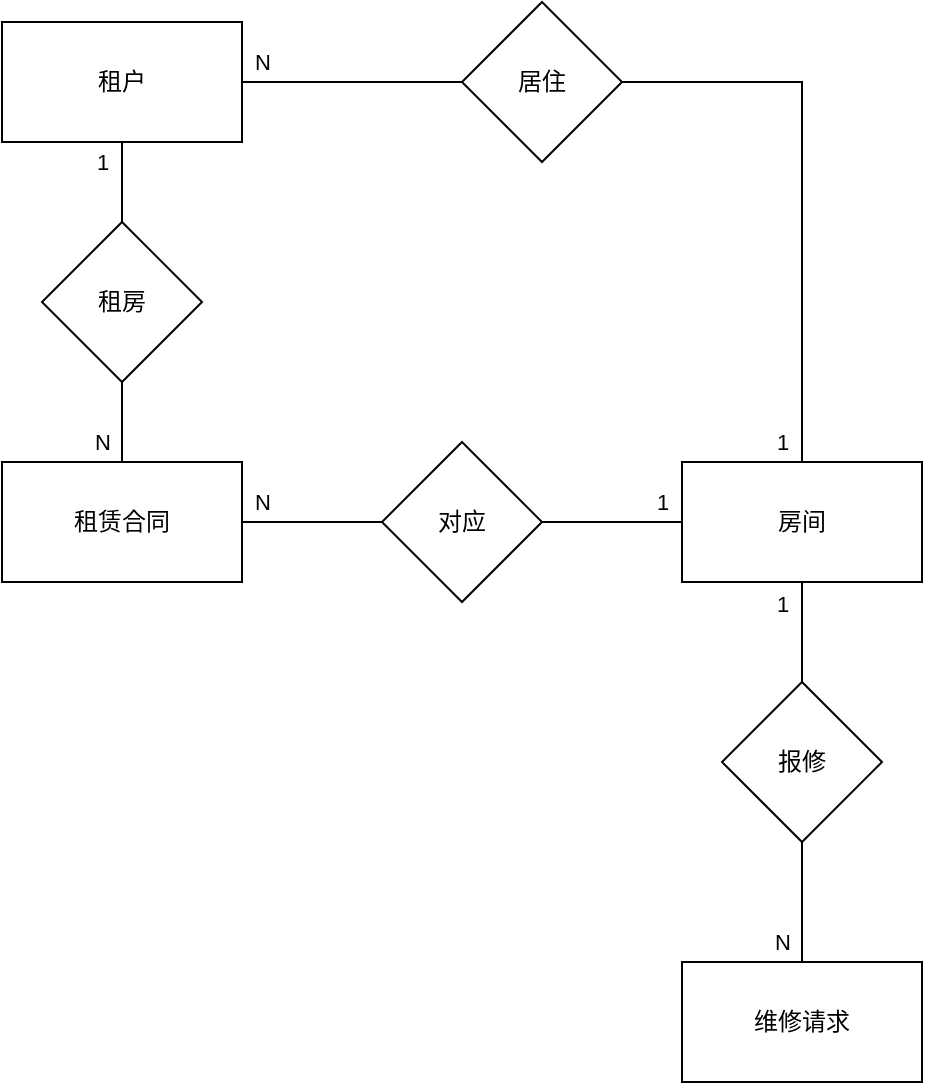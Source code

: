 <mxfile version="24.7.16">
  <diagram name="第 1 页" id="6EoqMSFkadLcJXP7Qp1h">
    <mxGraphModel dx="1390" dy="831" grid="1" gridSize="10" guides="1" tooltips="1" connect="1" arrows="1" fold="1" page="1" pageScale="1" pageWidth="827" pageHeight="1169" math="0" shadow="0">
      <root>
        <mxCell id="0" />
        <mxCell id="1" parent="0" />
        <mxCell id="C024yS92l6YmT_0G1x69-1" value="房间" style="rounded=0;whiteSpace=wrap;html=1;" vertex="1" parent="1">
          <mxGeometry x="500" y="340" width="120" height="60" as="geometry" />
        </mxCell>
        <mxCell id="C024yS92l6YmT_0G1x69-38" style="edgeStyle=orthogonalEdgeStyle;rounded=0;orthogonalLoop=1;jettySize=auto;html=1;entryX=0;entryY=0.5;entryDx=0;entryDy=0;endArrow=none;endFill=0;" edge="1" parent="1" source="C024yS92l6YmT_0G1x69-2" target="C024yS92l6YmT_0G1x69-37">
          <mxGeometry relative="1" as="geometry" />
        </mxCell>
        <mxCell id="C024yS92l6YmT_0G1x69-41" value="N" style="edgeLabel;html=1;align=center;verticalAlign=middle;resizable=0;points=[];" vertex="1" connectable="0" parent="C024yS92l6YmT_0G1x69-38">
          <mxGeometry x="-0.6" y="2" relative="1" as="geometry">
            <mxPoint x="-12" y="-8" as="offset" />
          </mxGeometry>
        </mxCell>
        <mxCell id="C024yS92l6YmT_0G1x69-2" value="租户" style="rounded=0;whiteSpace=wrap;html=1;" vertex="1" parent="1">
          <mxGeometry x="160" y="120" width="120" height="60" as="geometry" />
        </mxCell>
        <mxCell id="C024yS92l6YmT_0G1x69-3" value="维修请求" style="rounded=0;whiteSpace=wrap;html=1;" vertex="1" parent="1">
          <mxGeometry x="500" y="590" width="120" height="60" as="geometry" />
        </mxCell>
        <mxCell id="C024yS92l6YmT_0G1x69-4" value="租赁合同" style="rounded=0;whiteSpace=wrap;html=1;" vertex="1" parent="1">
          <mxGeometry x="160" y="340" width="120" height="60" as="geometry" />
        </mxCell>
        <mxCell id="C024yS92l6YmT_0G1x69-5" value="租房" style="rhombus;whiteSpace=wrap;html=1;" vertex="1" parent="1">
          <mxGeometry x="180" y="220" width="80" height="80" as="geometry" />
        </mxCell>
        <mxCell id="C024yS92l6YmT_0G1x69-14" style="rounded=0;orthogonalLoop=1;jettySize=auto;html=1;entryX=0.5;entryY=0;entryDx=0;entryDy=0;endArrow=none;endFill=0;exitX=0.5;exitY=1;exitDx=0;exitDy=0;" edge="1" parent="1" source="C024yS92l6YmT_0G1x69-2" target="C024yS92l6YmT_0G1x69-5">
          <mxGeometry relative="1" as="geometry">
            <mxPoint x="330" y="50" as="sourcePoint" />
            <mxPoint x="330" y="160" as="targetPoint" />
          </mxGeometry>
        </mxCell>
        <mxCell id="C024yS92l6YmT_0G1x69-32" value="1" style="edgeLabel;html=1;align=center;verticalAlign=middle;resizable=0;points=[];" vertex="1" connectable="0" parent="C024yS92l6YmT_0G1x69-14">
          <mxGeometry x="0.05" y="2" relative="1" as="geometry">
            <mxPoint x="-12" y="-11" as="offset" />
          </mxGeometry>
        </mxCell>
        <mxCell id="C024yS92l6YmT_0G1x69-15" style="rounded=0;orthogonalLoop=1;jettySize=auto;html=1;entryX=0.5;entryY=0;entryDx=0;entryDy=0;endArrow=none;endFill=0;exitX=0.5;exitY=1;exitDx=0;exitDy=0;" edge="1" parent="1" source="C024yS92l6YmT_0G1x69-5" target="C024yS92l6YmT_0G1x69-4">
          <mxGeometry relative="1" as="geometry">
            <mxPoint x="230" y="190" as="sourcePoint" />
            <mxPoint x="230" y="230" as="targetPoint" />
          </mxGeometry>
        </mxCell>
        <mxCell id="C024yS92l6YmT_0G1x69-33" value="N" style="edgeLabel;html=1;align=center;verticalAlign=middle;resizable=0;points=[];" vertex="1" connectable="0" parent="C024yS92l6YmT_0G1x69-15">
          <mxGeometry x="-0.05" relative="1" as="geometry">
            <mxPoint x="-10" y="11" as="offset" />
          </mxGeometry>
        </mxCell>
        <mxCell id="C024yS92l6YmT_0G1x69-20" value="报修" style="rhombus;whiteSpace=wrap;html=1;" vertex="1" parent="1">
          <mxGeometry x="520" y="450" width="80" height="80" as="geometry" />
        </mxCell>
        <mxCell id="C024yS92l6YmT_0G1x69-21" style="rounded=0;orthogonalLoop=1;jettySize=auto;html=1;entryX=0.5;entryY=0;entryDx=0;entryDy=0;endArrow=none;endFill=0;exitX=0.5;exitY=1;exitDx=0;exitDy=0;" edge="1" parent="1" source="C024yS92l6YmT_0G1x69-1" target="C024yS92l6YmT_0G1x69-20">
          <mxGeometry relative="1" as="geometry">
            <mxPoint x="750" y="390" as="sourcePoint" />
            <mxPoint x="750" y="500" as="targetPoint" />
          </mxGeometry>
        </mxCell>
        <mxCell id="C024yS92l6YmT_0G1x69-34" value="1" style="edgeLabel;html=1;align=center;verticalAlign=middle;resizable=0;points=[];" vertex="1" connectable="0" parent="C024yS92l6YmT_0G1x69-21">
          <mxGeometry x="-0.025" y="1" relative="1" as="geometry">
            <mxPoint x="-11" y="-14" as="offset" />
          </mxGeometry>
        </mxCell>
        <mxCell id="C024yS92l6YmT_0G1x69-22" style="rounded=0;orthogonalLoop=1;jettySize=auto;html=1;entryX=0.5;entryY=0;entryDx=0;entryDy=0;endArrow=none;endFill=0;exitX=0.5;exitY=1;exitDx=0;exitDy=0;" edge="1" parent="1" source="C024yS92l6YmT_0G1x69-20" target="C024yS92l6YmT_0G1x69-3">
          <mxGeometry relative="1" as="geometry">
            <mxPoint x="570" y="380" as="sourcePoint" />
            <mxPoint x="570" y="510" as="targetPoint" />
          </mxGeometry>
        </mxCell>
        <mxCell id="C024yS92l6YmT_0G1x69-35" value="N" style="edgeLabel;html=1;align=center;verticalAlign=middle;resizable=0;points=[];" vertex="1" connectable="0" parent="C024yS92l6YmT_0G1x69-22">
          <mxGeometry x="-0.05" y="3" relative="1" as="geometry">
            <mxPoint x="-13" y="21" as="offset" />
          </mxGeometry>
        </mxCell>
        <mxCell id="C024yS92l6YmT_0G1x69-24" value="对应" style="rhombus;whiteSpace=wrap;html=1;" vertex="1" parent="1">
          <mxGeometry x="350" y="330" width="80" height="80" as="geometry" />
        </mxCell>
        <mxCell id="C024yS92l6YmT_0G1x69-25" style="rounded=0;orthogonalLoop=1;jettySize=auto;html=1;entryX=0;entryY=0.5;entryDx=0;entryDy=0;endArrow=none;endFill=0;exitX=1;exitY=0.5;exitDx=0;exitDy=0;" edge="1" parent="1" source="C024yS92l6YmT_0G1x69-24" target="C024yS92l6YmT_0G1x69-1">
          <mxGeometry relative="1" as="geometry">
            <mxPoint x="570" y="410" as="sourcePoint" />
            <mxPoint x="570" y="490" as="targetPoint" />
          </mxGeometry>
        </mxCell>
        <mxCell id="C024yS92l6YmT_0G1x69-30" value="1" style="edgeLabel;html=1;align=center;verticalAlign=middle;resizable=0;points=[];" vertex="1" connectable="0" parent="C024yS92l6YmT_0G1x69-25">
          <mxGeometry x="-0.057" relative="1" as="geometry">
            <mxPoint x="27" y="-10" as="offset" />
          </mxGeometry>
        </mxCell>
        <mxCell id="C024yS92l6YmT_0G1x69-26" style="rounded=0;orthogonalLoop=1;jettySize=auto;html=1;entryX=0;entryY=0.5;entryDx=0;entryDy=0;endArrow=none;endFill=0;exitX=1;exitY=0.5;exitDx=0;exitDy=0;" edge="1" parent="1" source="C024yS92l6YmT_0G1x69-4" target="C024yS92l6YmT_0G1x69-24">
          <mxGeometry relative="1" as="geometry">
            <mxPoint x="440" y="380" as="sourcePoint" />
            <mxPoint x="510" y="380" as="targetPoint" />
          </mxGeometry>
        </mxCell>
        <mxCell id="C024yS92l6YmT_0G1x69-31" value="N" style="edgeLabel;html=1;align=center;verticalAlign=middle;resizable=0;points=[];" vertex="1" connectable="0" parent="C024yS92l6YmT_0G1x69-26">
          <mxGeometry x="-0.057" relative="1" as="geometry">
            <mxPoint x="-23" y="-10" as="offset" />
          </mxGeometry>
        </mxCell>
        <mxCell id="C024yS92l6YmT_0G1x69-39" style="edgeStyle=orthogonalEdgeStyle;rounded=0;orthogonalLoop=1;jettySize=auto;html=1;entryX=0.5;entryY=0;entryDx=0;entryDy=0;endArrow=none;endFill=0;" edge="1" parent="1" source="C024yS92l6YmT_0G1x69-37" target="C024yS92l6YmT_0G1x69-1">
          <mxGeometry relative="1" as="geometry" />
        </mxCell>
        <mxCell id="C024yS92l6YmT_0G1x69-40" value="&lt;div&gt;1&lt;/div&gt;" style="edgeLabel;html=1;align=center;verticalAlign=middle;resizable=0;points=[];" vertex="1" connectable="0" parent="C024yS92l6YmT_0G1x69-39">
          <mxGeometry x="-0.014" y="1" relative="1" as="geometry">
            <mxPoint x="-11" y="132" as="offset" />
          </mxGeometry>
        </mxCell>
        <mxCell id="C024yS92l6YmT_0G1x69-37" value="居住" style="rhombus;whiteSpace=wrap;html=1;" vertex="1" parent="1">
          <mxGeometry x="390" y="110" width="80" height="80" as="geometry" />
        </mxCell>
      </root>
    </mxGraphModel>
  </diagram>
</mxfile>
